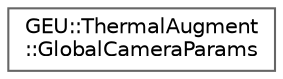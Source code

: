 digraph "Gráfico de jerarquía de clases"
{
 // LATEX_PDF_SIZE
  bgcolor="transparent";
  edge [fontname=Helvetica,fontsize=10,labelfontname=Helvetica,labelfontsize=10];
  node [fontname=Helvetica,fontsize=10,shape=box,height=0.2,width=0.4];
  rankdir="LR";
  Node0 [id="Node000000",label="GEU::ThermalAugment\l::GlobalCameraParams",height=0.2,width=0.4,color="grey40", fillcolor="white", style="filled",URL="$db/d06/struct_g_e_u_1_1_thermal_augment_1_1_global_camera_params.html",tooltip=" "];
}
